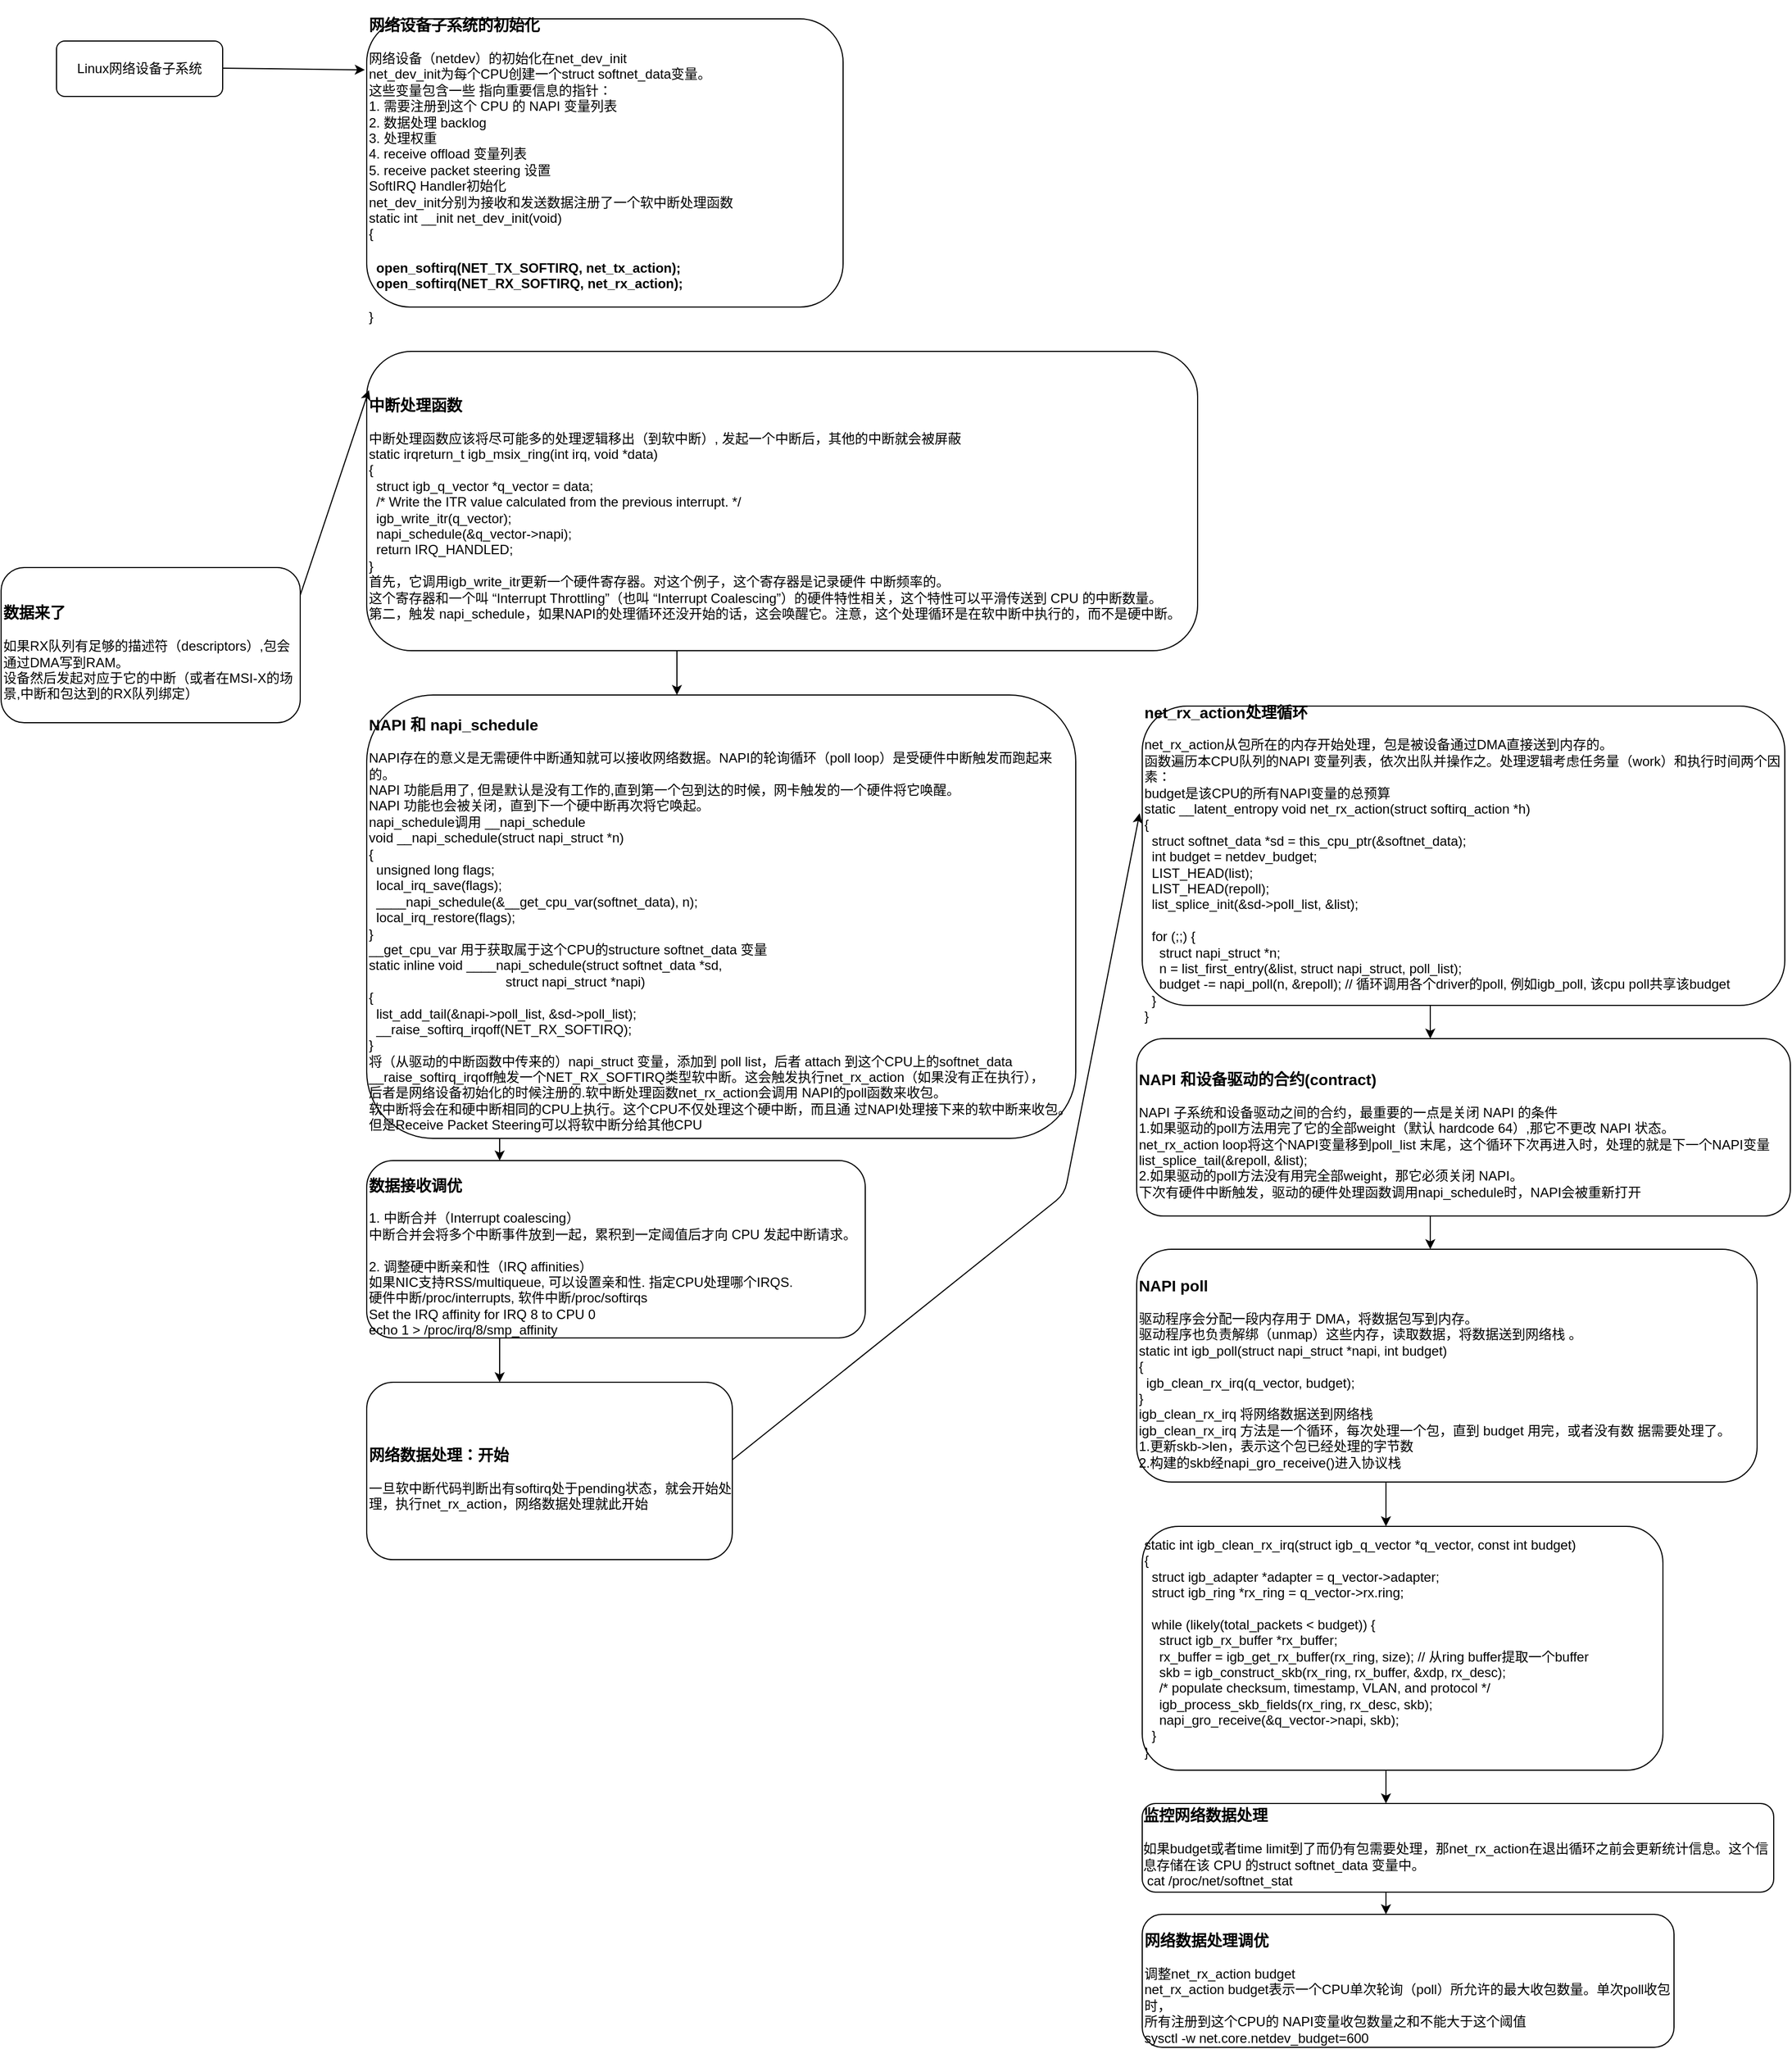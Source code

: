 <mxfile version="14.1.9" type="github">
  <diagram id="fZlRgXpZP35zAibEW_lQ" name="Page-1">
    <mxGraphModel dx="1208" dy="536" grid="1" gridSize="10" guides="1" tooltips="1" connect="1" arrows="1" fold="1" page="1" pageScale="1" pageWidth="827" pageHeight="1169" math="0" shadow="0">
      <root>
        <mxCell id="0" />
        <mxCell id="1" parent="0" />
        <mxCell id="tzcgp5JtMaqGH4jP-flQ-7" value="Linux网络设备子系统" style="rounded=1;whiteSpace=wrap;html=1;" parent="1" vertex="1">
          <mxGeometry x="80" y="40" width="150" height="50" as="geometry" />
        </mxCell>
        <mxCell id="tzcgp5JtMaqGH4jP-flQ-8" value="&lt;h3&gt;网络设备子系统的初始化&lt;/h3&gt;&lt;div&gt;网络设备（netdev）的初始化在net_dev_init&lt;/div&gt;&lt;div&gt;net_dev_init为每个CPU创建一个struct softnet_data变量。&lt;/div&gt;&lt;div&gt;这些变量包含一些 指向重要信息的指针：&lt;/div&gt;&lt;div&gt;1. 需要注册到这个 CPU 的 NAPI 变量列表&lt;/div&gt;&lt;div&gt;2. 数据处理 backlog&lt;/div&gt;&lt;div&gt;3. 处理权重&lt;/div&gt;&lt;div&gt;4. receive offload 变量列表&lt;/div&gt;&lt;div&gt;5. receive packet steering 设置&lt;/div&gt;&lt;div&gt;SoftIRQ Handler初始化&lt;/div&gt;&lt;div&gt;net_dev_init分别为接收和发送数据注册了一个软中断处理函数&lt;/div&gt;&lt;div&gt;static int __init net_dev_init(void)&lt;/div&gt;&lt;div&gt;{&lt;/div&gt;&lt;h4&gt;&amp;nbsp; open_softirq(NET_TX_SOFTIRQ, net_tx_action);&lt;br&gt;&amp;nbsp; open_softirq(NET_RX_SOFTIRQ, net_rx_action);&lt;/h4&gt;&lt;div&gt;}&lt;/div&gt;" style="rounded=1;whiteSpace=wrap;html=1;align=left;" parent="1" vertex="1">
          <mxGeometry x="360" y="20" width="430" height="260" as="geometry" />
        </mxCell>
        <mxCell id="tzcgp5JtMaqGH4jP-flQ-9" value="&lt;h3&gt;数据来了&lt;/h3&gt;&lt;div&gt;如果RX队列有足够的描述符（descriptors）,包会通过DMA写到RAM。&lt;/div&gt;&lt;div&gt;设备然后发起对应于它的中断（或者在MSI-X的场景,中断和包达到的RX队列绑定）&lt;/div&gt;" style="rounded=1;whiteSpace=wrap;html=1;align=left;" parent="1" vertex="1">
          <mxGeometry x="30" y="515" width="270" height="140" as="geometry" />
        </mxCell>
        <mxCell id="tzcgp5JtMaqGH4jP-flQ-10" value="" style="endArrow=classic;html=1;entryX=-0.004;entryY=0.177;entryDx=0;entryDy=0;entryPerimeter=0;" parent="1" target="tzcgp5JtMaqGH4jP-flQ-8" edge="1">
          <mxGeometry width="50" height="50" relative="1" as="geometry">
            <mxPoint x="230" y="64.5" as="sourcePoint" />
            <mxPoint x="310" y="64.5" as="targetPoint" />
          </mxGeometry>
        </mxCell>
        <mxCell id="YTzWB60EVm3kckp8Hosf-1" value="&lt;h3&gt;中断处理函数&lt;/h3&gt;&lt;div&gt;中断处理函数应该将尽可能多的处理逻辑移出（到软中断）, 发起一个中断后，其他的中断就会被屏蔽&lt;/div&gt;&lt;div&gt;static irqreturn_t igb_msix_ring(int irq, void *data)&lt;/div&gt;&lt;div&gt;{&lt;/div&gt;&lt;div&gt;&amp;nbsp; struct igb_q_vector *q_vector = data;&lt;/div&gt;&lt;div&gt;&amp;nbsp; /* Write the ITR value calculated from the previous interrupt. */&lt;/div&gt;&lt;div&gt;&amp;nbsp; igb_write_itr(q_vector);&lt;/div&gt;&lt;div&gt;&amp;nbsp; napi_schedule(&amp;amp;q_vector-&amp;gt;napi);&lt;/div&gt;&lt;div&gt;&amp;nbsp; return IRQ_HANDLED;&lt;/div&gt;&lt;div&gt;}&lt;/div&gt;&lt;div&gt;首先，它调用igb_write_itr更新一个硬件寄存器。对这个例子，这个寄存器是记录硬件 中断频率的。&lt;/div&gt;&lt;div&gt;这个寄存器和一个叫 “Interrupt Throttling”（也叫 “Interrupt Coalescing”）的硬件特性相关，这个特性可以平滑传送到 CPU 的中断数量。&lt;/div&gt;&lt;div&gt;第二，触发 napi_schedule，如果NAPI的处理循环还没开始的话，这会唤醒它。注意，这个处理循环是在软中断中执行的，而不是硬中断。&lt;/div&gt;" style="rounded=1;whiteSpace=wrap;html=1;align=left;" vertex="1" parent="1">
          <mxGeometry x="360" y="320" width="750" height="270" as="geometry" />
        </mxCell>
        <mxCell id="YTzWB60EVm3kckp8Hosf-2" value="&lt;h3&gt;NAPI 和 napi_schedule&lt;/h3&gt;&lt;div&gt;NAPI存在的意义是无需硬件中断通知就可以接收网络数据。NAPI的轮询循环（poll loop）是受硬件中断触发而跑起来的。&lt;/div&gt;&lt;div&gt;NAPI 功能启用了, 但是默认是没有工作的,直到第一个包到达的时候，网卡触发的一个硬件将它唤醒。&lt;/div&gt;&lt;div&gt;NAPI 功能也会被关闭，直到下一个硬中断再次将它唤起。&lt;/div&gt;&lt;div&gt;napi_schedule调用 __napi_schedule&lt;/div&gt;&lt;div&gt;void __napi_schedule(struct napi_struct *n)&lt;/div&gt;&lt;div&gt;{&lt;/div&gt;&lt;div&gt;&amp;nbsp; unsigned long flags;&lt;/div&gt;&lt;div&gt;&amp;nbsp; local_irq_save(flags);&lt;/div&gt;&lt;div&gt;&amp;nbsp; ____napi_schedule(&amp;amp;__get_cpu_var(softnet_data), n);&lt;/div&gt;&lt;div&gt;&amp;nbsp; local_irq_restore(flags);&lt;/div&gt;&lt;div&gt;}&lt;/div&gt;&lt;div&gt;__get_cpu_var 用于获取属于这个CPU的structure softnet_data 变量&lt;/div&gt;&lt;div&gt;static inline void ____napi_schedule(struct softnet_data *sd,&lt;/div&gt;&lt;div&gt;&amp;nbsp; &amp;nbsp; &amp;nbsp; &amp;nbsp; &amp;nbsp; &amp;nbsp; &amp;nbsp; &amp;nbsp; &amp;nbsp; &amp;nbsp; &amp;nbsp; &amp;nbsp; &amp;nbsp; &amp;nbsp; &amp;nbsp; &amp;nbsp; &amp;nbsp; &amp;nbsp; &amp;nbsp;struct napi_struct *napi)&lt;/div&gt;&lt;div&gt;{&lt;/div&gt;&lt;div&gt;&amp;nbsp; list_add_tail(&amp;amp;napi-&amp;gt;poll_list, &amp;amp;sd-&amp;gt;poll_list);&lt;/div&gt;&lt;div&gt;&amp;nbsp; __raise_softirq_irqoff(NET_RX_SOFTIRQ);&lt;/div&gt;&lt;div&gt;}&lt;/div&gt;&lt;div&gt;将（从驱动的中断函数中传来的）napi_struct 变量，添加到 poll list，后者 attach 到这个CPU上的softnet_data&lt;/div&gt;&lt;div&gt;__raise_softirq_irqoff触发一个NET_RX_SOFTIRQ类型软中断。这会触发执行net_rx_action（如果没有正在执行），&lt;/div&gt;&lt;div&gt;后者是网络设备初始化的时候注册的.软中断处理函数net_rx_action会调用 NAPI的poll函数来收包。&lt;/div&gt;&lt;div&gt;&lt;div&gt;软中断将会在和硬中断相同的CPU上执行。这个CPU不仅处理这个硬中断，而且通 过NAPI处理接下来的软中断来收包。&lt;/div&gt;&lt;div&gt;但是Receive Packet Steering可以将软中断分给其他CPU&lt;/div&gt;&lt;/div&gt;" style="rounded=1;whiteSpace=wrap;html=1;align=left;" vertex="1" parent="1">
          <mxGeometry x="360" y="630" width="640" height="400" as="geometry" />
        </mxCell>
        <mxCell id="YTzWB60EVm3kckp8Hosf-3" value="" style="endArrow=classic;html=1;" edge="1" parent="1">
          <mxGeometry width="50" height="50" relative="1" as="geometry">
            <mxPoint x="300" y="540" as="sourcePoint" />
            <mxPoint x="362" y="355" as="targetPoint" />
          </mxGeometry>
        </mxCell>
        <mxCell id="YTzWB60EVm3kckp8Hosf-4" value="&lt;h3&gt;数据接收调优&lt;/h3&gt;&lt;div&gt;1. 中断合并（Interrupt coalescing）&lt;/div&gt;&lt;div&gt;中断合并会将多个中断事件放到一起，累积到一定阈值后才向 CPU 发起中断请求。&lt;/div&gt;&lt;div&gt;&lt;br&gt;&lt;/div&gt;&lt;div&gt;2. 调整硬中断亲和性（IRQ affinities）&lt;/div&gt;&lt;div&gt;如果NIC支持RSS/multiqueue, 可以设置亲和性. 指定CPU处理哪个IRQS.&lt;/div&gt;&lt;div&gt;硬件中断/proc/interrupts, 软件中断/proc/softirqs&lt;/div&gt;&lt;div&gt;Set the IRQ affinity for IRQ 8 to CPU 0&lt;/div&gt;&lt;div&gt;echo 1 &amp;gt; /proc/irq/8/smp_affinity&lt;/div&gt;" style="rounded=1;whiteSpace=wrap;html=1;align=left;" vertex="1" parent="1">
          <mxGeometry x="360" y="1050" width="450" height="160" as="geometry" />
        </mxCell>
        <mxCell id="YTzWB60EVm3kckp8Hosf-5" value="&lt;h3&gt;网络数据处理：开始&lt;/h3&gt;&lt;div&gt;一旦软中断代码判断出有softirq处于pending状态，就会开始处理，执行net_rx_action，网络数据处理就此开始&lt;/div&gt;" style="rounded=1;whiteSpace=wrap;html=1;align=left;" vertex="1" parent="1">
          <mxGeometry x="360" y="1250" width="330" height="160" as="geometry" />
        </mxCell>
        <mxCell id="YTzWB60EVm3kckp8Hosf-6" value="" style="endArrow=classic;html=1;" edge="1" parent="1">
          <mxGeometry width="50" height="50" relative="1" as="geometry">
            <mxPoint x="640" y="590" as="sourcePoint" />
            <mxPoint x="640" y="630" as="targetPoint" />
          </mxGeometry>
        </mxCell>
        <mxCell id="YTzWB60EVm3kckp8Hosf-7" value="" style="endArrow=classic;html=1;" edge="1" parent="1">
          <mxGeometry width="50" height="50" relative="1" as="geometry">
            <mxPoint x="480" y="1210" as="sourcePoint" />
            <mxPoint x="480" y="1250" as="targetPoint" />
          </mxGeometry>
        </mxCell>
        <mxCell id="YTzWB60EVm3kckp8Hosf-8" value="" style="endArrow=classic;html=1;" edge="1" parent="1">
          <mxGeometry width="50" height="50" relative="1" as="geometry">
            <mxPoint x="480" y="1030" as="sourcePoint" />
            <mxPoint x="480" y="1050" as="targetPoint" />
          </mxGeometry>
        </mxCell>
        <mxCell id="YTzWB60EVm3kckp8Hosf-9" value="&lt;h3&gt;net_rx_action处理循环&lt;/h3&gt;&lt;div&gt;net_rx_action从包所在的内存开始处理，包是被设备通过DMA直接送到内存的。&lt;/div&gt;&lt;div&gt;函数遍历本CPU队列的NAPI 变量列表，依次出队并操作之。处理逻辑考虑任务量（work）和执行时间两个因素：&lt;/div&gt;&lt;div&gt;budget是该CPU的所有NAPI变量的总预算&lt;/div&gt;&lt;div&gt;static __latent_entropy void net_rx_action(struct softirq_action *h)&lt;/div&gt;&lt;div&gt;{&lt;/div&gt;&lt;div&gt;&amp;nbsp; struct softnet_data *sd = this_cpu_ptr(&amp;amp;softnet_data);&lt;/div&gt;&lt;div&gt;&amp;nbsp; int budget = netdev_budget;&lt;/div&gt;&lt;div&gt;&amp;nbsp; LIST_HEAD(list);&lt;/div&gt;&lt;div&gt;&amp;nbsp; LIST_HEAD(repoll);&lt;/div&gt;&lt;div&gt;&amp;nbsp; list_splice_init(&amp;amp;sd-&amp;gt;poll_list, &amp;amp;list);&lt;/div&gt;&lt;div&gt;&lt;br&gt;&lt;/div&gt;&lt;div&gt;&amp;nbsp; for (;;) {&lt;/div&gt;&lt;div&gt;&amp;nbsp; &amp;nbsp; struct napi_struct *n;&lt;/div&gt;&lt;div&gt;&amp;nbsp; &amp;nbsp; n = list_first_entry(&amp;amp;list, struct napi_struct, poll_list);&lt;/div&gt;&lt;div&gt;&amp;nbsp; &amp;nbsp; budget -= napi_poll(n, &amp;amp;repoll); // 循环调用各个driver的poll, 例如igb_poll, 该cpu poll共享该budget&lt;/div&gt;&lt;div&gt;&amp;nbsp; }&lt;/div&gt;&lt;div&gt;}&lt;/div&gt;" style="rounded=1;whiteSpace=wrap;html=1;align=left;" vertex="1" parent="1">
          <mxGeometry x="1060" y="640" width="580" height="270" as="geometry" />
        </mxCell>
        <mxCell id="YTzWB60EVm3kckp8Hosf-10" value="" style="endArrow=classic;html=1;entryX=-0.004;entryY=0.358;entryDx=0;entryDy=0;entryPerimeter=0;" edge="1" parent="1" target="YTzWB60EVm3kckp8Hosf-9">
          <mxGeometry width="50" height="50" relative="1" as="geometry">
            <mxPoint x="690" y="1320" as="sourcePoint" />
            <mxPoint x="740" y="1270" as="targetPoint" />
            <Array as="points">
              <mxPoint x="990" y="1080" />
            </Array>
          </mxGeometry>
        </mxCell>
        <mxCell id="YTzWB60EVm3kckp8Hosf-12" value="&lt;h3&gt;NAPI 和设备驱动的合约(contract)&lt;/h3&gt;&lt;div&gt;NAPI 子系统和设备驱动之间的合约，最重要的一点是关闭 NAPI 的条件&lt;/div&gt;&lt;div&gt;1.如果驱动的poll方法用完了它的全部weight（默认 hardcode 64）,那它不更改 NAPI 状态。&lt;/div&gt;&lt;div&gt;net_rx_action loop将这个NAPI变量移到poll_list 末尾，这个循环下次再进入时，处理的就是下一个NAPI变量&lt;/div&gt;&lt;div&gt;list_splice_tail(&amp;amp;repoll, &amp;amp;list);&lt;br&gt;&lt;/div&gt;&lt;div&gt;2.如果驱动的poll方法没有用完全部weight，那它必须关闭 NAPI。&lt;/div&gt;&lt;div&gt;下次有硬件中断触发，驱动的硬件处理函数调用napi_schedule时，NAPI会被重新打开&lt;/div&gt;" style="rounded=1;whiteSpace=wrap;html=1;align=left;" vertex="1" parent="1">
          <mxGeometry x="1055" y="940" width="590" height="160" as="geometry" />
        </mxCell>
        <mxCell id="YTzWB60EVm3kckp8Hosf-13" value="&lt;h3&gt;NAPI poll&lt;/h3&gt;&lt;div&gt;驱动程序会分配一段内存用于 DMA，将数据包写到内存。&lt;/div&gt;&lt;div&gt;驱动程序也负责解绑（unmap）这些内存，读取数据，将数据送到网络栈 。&lt;/div&gt;&lt;div&gt;static int igb_poll(struct napi_struct *napi, int budget)&lt;/div&gt;&lt;div&gt;{&lt;/div&gt;&lt;div&gt;&amp;nbsp; igb_clean_rx_irq(q_vector, budget);&lt;/div&gt;&lt;div&gt;}&lt;/div&gt;&lt;div&gt;igb_clean_rx_irq 将网络数据送到网络栈&lt;/div&gt;&lt;div&gt;igb_clean_rx_irq 方法是一个循环，每次处理一个包，直到 budget 用完，或者没有数 据需要处理了。&lt;/div&gt;&lt;div&gt;1.更新skb-&amp;gt;len，表示这个包已经处理的字节数&lt;/div&gt;&lt;div&gt;2.构建的skb经napi_gro_receive()进入协议栈&lt;/div&gt;" style="rounded=1;whiteSpace=wrap;html=1;align=left;" vertex="1" parent="1">
          <mxGeometry x="1055" y="1130" width="560" height="210" as="geometry" />
        </mxCell>
        <mxCell id="YTzWB60EVm3kckp8Hosf-14" value="" style="endArrow=classic;html=1;" edge="1" parent="1">
          <mxGeometry width="50" height="50" relative="1" as="geometry">
            <mxPoint x="1320" y="910" as="sourcePoint" />
            <mxPoint x="1320" y="940" as="targetPoint" />
          </mxGeometry>
        </mxCell>
        <mxCell id="YTzWB60EVm3kckp8Hosf-16" value="" style="endArrow=classic;html=1;" edge="1" parent="1">
          <mxGeometry width="50" height="50" relative="1" as="geometry">
            <mxPoint x="1320" y="1100" as="sourcePoint" />
            <mxPoint x="1320" y="1130" as="targetPoint" />
          </mxGeometry>
        </mxCell>
        <mxCell id="YTzWB60EVm3kckp8Hosf-17" value="&lt;div&gt;static int igb_clean_rx_irq(struct igb_q_vector *q_vector, const int budget)&lt;/div&gt;&lt;div&gt;{&lt;/div&gt;&lt;div&gt;&amp;nbsp; struct igb_adapter *adapter = q_vector-&amp;gt;adapter;&lt;/div&gt;&lt;div&gt;&amp;nbsp; struct igb_ring *rx_ring = q_vector-&amp;gt;rx.ring;&lt;/div&gt;&lt;div&gt;&lt;br&gt;&lt;/div&gt;&lt;div&gt;&amp;nbsp; while (likely(total_packets &amp;lt; budget)) {&lt;/div&gt;&lt;div&gt;&amp;nbsp; &amp;nbsp; struct igb_rx_buffer *rx_buffer;&lt;/div&gt;&lt;div&gt;&amp;nbsp; &amp;nbsp; rx_buffer = igb_get_rx_buffer(rx_ring, size); // 从ring buffer提取一个buffer&lt;/div&gt;&lt;div&gt;&amp;nbsp; &amp;nbsp; skb = igb_construct_skb(rx_ring, rx_buffer, &amp;amp;xdp, rx_desc);&lt;/div&gt;&lt;div&gt;&amp;nbsp; &amp;nbsp; /* populate checksum, timestamp, VLAN, and protocol */&lt;/div&gt;&lt;div&gt;&amp;nbsp; &amp;nbsp; igb_process_skb_fields(rx_ring, rx_desc, skb);&lt;/div&gt;&lt;div&gt;&amp;nbsp; &amp;nbsp; napi_gro_receive(&amp;amp;q_vector-&amp;gt;napi, skb);&lt;/div&gt;&lt;div&gt;&amp;nbsp; }&lt;/div&gt;&lt;div&gt;}&lt;/div&gt;" style="rounded=1;whiteSpace=wrap;html=1;align=left;" vertex="1" parent="1">
          <mxGeometry x="1060" y="1380" width="470" height="220" as="geometry" />
        </mxCell>
        <mxCell id="YTzWB60EVm3kckp8Hosf-19" value="" style="endArrow=classic;html=1;" edge="1" parent="1">
          <mxGeometry width="50" height="50" relative="1" as="geometry">
            <mxPoint x="1280" y="1340" as="sourcePoint" />
            <mxPoint x="1280" y="1380" as="targetPoint" />
          </mxGeometry>
        </mxCell>
        <mxCell id="YTzWB60EVm3kckp8Hosf-20" value="&lt;h3 style=&quot;text-align: left&quot;&gt;监控网络数据处理&lt;/h3&gt;&lt;div style=&quot;text-align: left&quot;&gt;如果budget或者time limit到了而仍有包需要处理，那net_rx_action在退出循环之前会更新统计信息。这个信息存储在该 CPU 的struct softnet_data 变量中。&lt;/div&gt;&lt;div style=&quot;text-align: left&quot;&gt;&amp;nbsp;cat /proc/net/softnet_stat&lt;/div&gt;&lt;div&gt;&lt;br&gt;&lt;/div&gt;" style="rounded=1;whiteSpace=wrap;html=1;" vertex="1" parent="1">
          <mxGeometry x="1060" y="1630" width="570" height="80" as="geometry" />
        </mxCell>
        <mxCell id="YTzWB60EVm3kckp8Hosf-21" value="&lt;h3&gt;网络数据处理调优&lt;/h3&gt;&lt;div&gt;调整net_rx_action budget&lt;/div&gt;&lt;div&gt;net_rx_action budget表示一个CPU单次轮询（poll）所允许的最大收包数量。单次poll收包时，&lt;/div&gt;&lt;div&gt;所有注册到这个CPU的 NAPI变量收包数量之和不能大于这个阈值&lt;/div&gt;&lt;div&gt;sysctl -w net.core.netdev_budget=600&lt;/div&gt;" style="rounded=1;whiteSpace=wrap;html=1;align=left;" vertex="1" parent="1">
          <mxGeometry x="1060" y="1730" width="480" height="120" as="geometry" />
        </mxCell>
        <mxCell id="YTzWB60EVm3kckp8Hosf-22" value="" style="endArrow=classic;html=1;" edge="1" parent="1">
          <mxGeometry width="50" height="50" relative="1" as="geometry">
            <mxPoint x="1280" y="1600" as="sourcePoint" />
            <mxPoint x="1280" y="1630" as="targetPoint" />
          </mxGeometry>
        </mxCell>
        <mxCell id="YTzWB60EVm3kckp8Hosf-23" value="" style="endArrow=classic;html=1;" edge="1" parent="1">
          <mxGeometry width="50" height="50" relative="1" as="geometry">
            <mxPoint x="1280" y="1710" as="sourcePoint" />
            <mxPoint x="1280" y="1730" as="targetPoint" />
          </mxGeometry>
        </mxCell>
      </root>
    </mxGraphModel>
  </diagram>
</mxfile>
